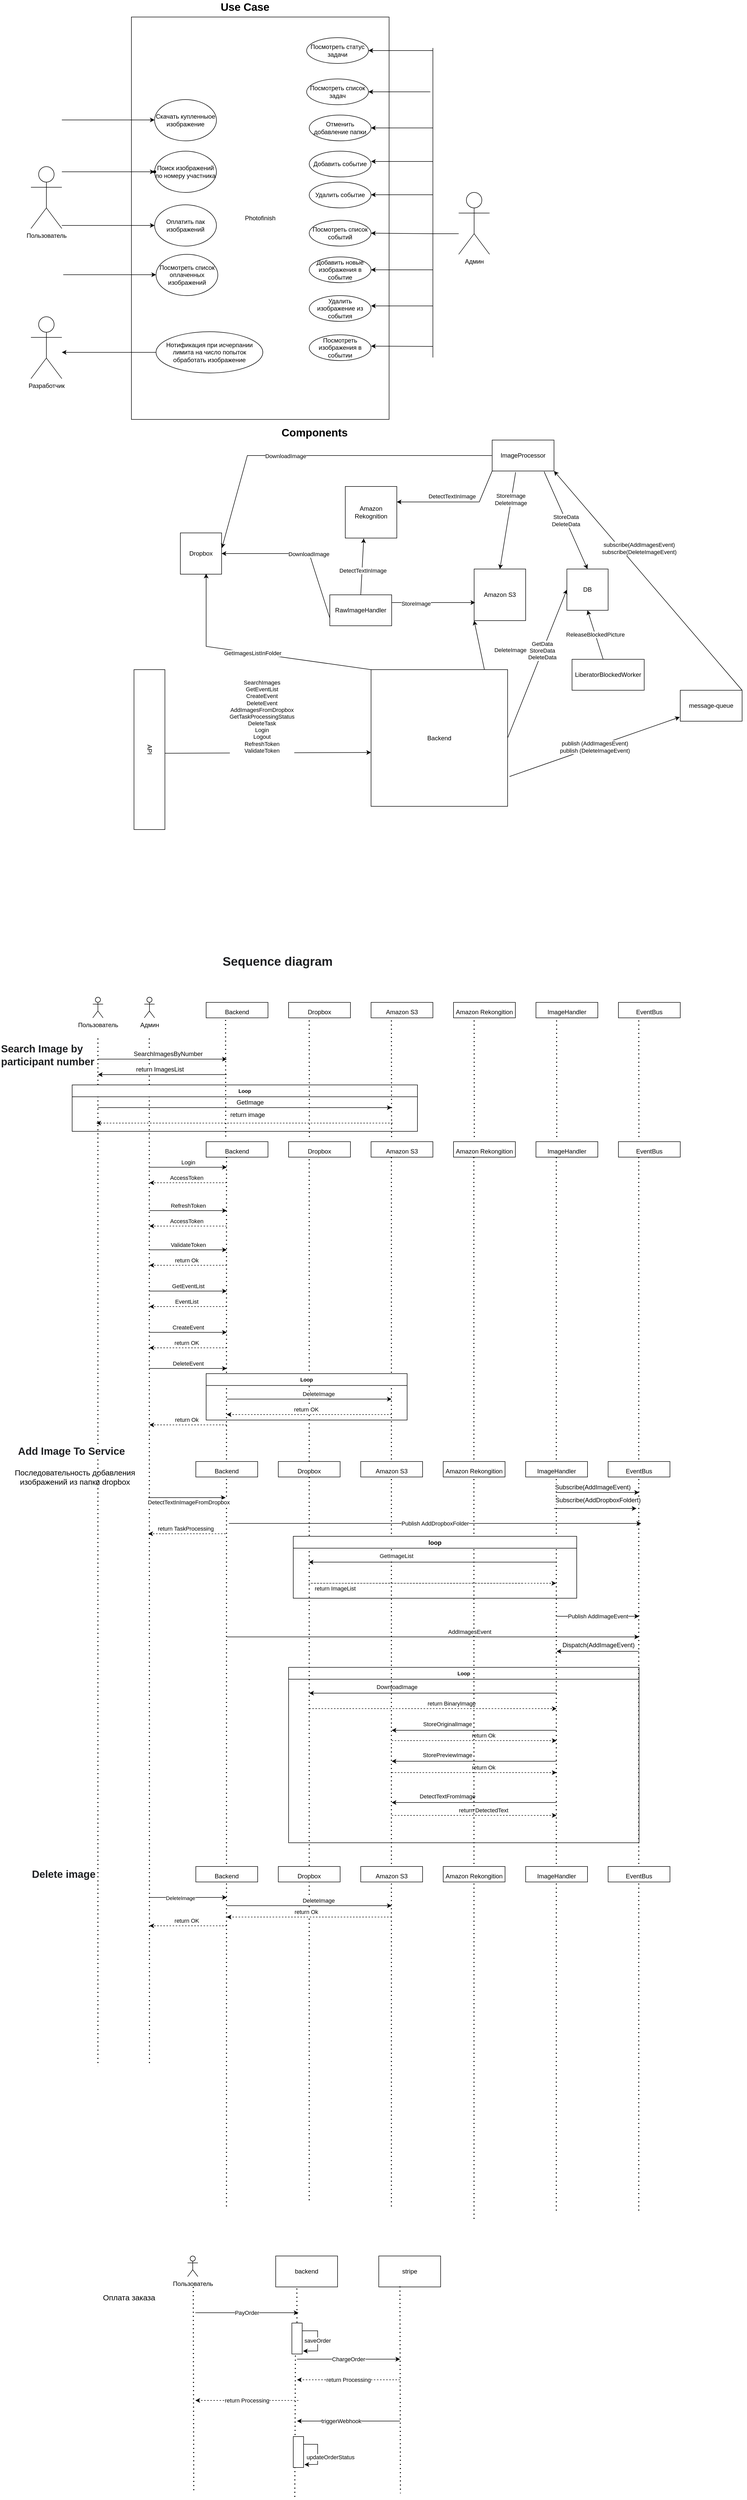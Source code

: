 <mxfile version="16.1.2" type="device"><diagram name="Page-1" id="5f0bae14-7c28-e335-631c-24af17079c00"><mxGraphModel dx="1785" dy="2556" grid="1" gridSize="10" guides="1" tooltips="1" connect="1" arrows="1" fold="1" page="1" pageScale="1" pageWidth="1100" pageHeight="850" background="none" math="0" shadow="0"><root><mxCell id="0"/><mxCell id="1" parent="0"/><mxCell id="KHSBh1Rl4J1Bx3F54_zk-121" value="Loop" style="swimlane;fontSize=10;fontStyle=1" parent="1" vertex="1"><mxGeometry x="640" y="2259" width="680" height="340" as="geometry"/></mxCell><mxCell id="KHSBh1Rl4J1Bx3F54_zk-123" value="" style="endArrow=classic;html=1;rounded=0;fontSize=11;startArrow=none;" parent="KHSBh1Rl4J1Bx3F54_zk-121" edge="1"><mxGeometry width="50" height="50" relative="1" as="geometry"><mxPoint x="520" y="182" as="sourcePoint"/><mxPoint x="200" y="182" as="targetPoint"/></mxGeometry></mxCell><mxCell id="KHSBh1Rl4J1Bx3F54_zk-124" value="StorePreviewImage" style="edgeLabel;html=1;align=center;verticalAlign=middle;resizable=0;points=[];fontSize=11;" parent="KHSBh1Rl4J1Bx3F54_zk-123" vertex="1" connectable="0"><mxGeometry x="0.22" y="-1" relative="1" as="geometry"><mxPoint x="-17" y="-11" as="offset"/></mxGeometry></mxCell><mxCell id="KHSBh1Rl4J1Bx3F54_zk-133" value="" style="endArrow=classic;html=1;rounded=0;fontSize=11;startArrow=none;" parent="KHSBh1Rl4J1Bx3F54_zk-121" edge="1"><mxGeometry width="50" height="50" relative="1" as="geometry"><mxPoint x="520" y="122" as="sourcePoint"/><mxPoint x="200" y="122" as="targetPoint"/></mxGeometry></mxCell><mxCell id="KHSBh1Rl4J1Bx3F54_zk-134" value="StoreOriginalImage" style="edgeLabel;html=1;align=center;verticalAlign=middle;resizable=0;points=[];fontSize=11;" parent="KHSBh1Rl4J1Bx3F54_zk-133" vertex="1" connectable="0"><mxGeometry x="0.22" y="-1" relative="1" as="geometry"><mxPoint x="-17" y="-11" as="offset"/></mxGeometry></mxCell><mxCell id="KHSBh1Rl4J1Bx3F54_zk-135" value="" style="endArrow=classic;html=1;rounded=0;fontSize=11;startArrow=none;dashed=1;" parent="KHSBh1Rl4J1Bx3F54_zk-121" edge="1"><mxGeometry width="50" height="50" relative="1" as="geometry"><mxPoint x="200" y="142" as="sourcePoint"/><mxPoint x="520" y="142" as="targetPoint"/></mxGeometry></mxCell><mxCell id="KHSBh1Rl4J1Bx3F54_zk-136" value="return Ok" style="edgeLabel;html=1;align=center;verticalAlign=middle;resizable=0;points=[];fontSize=11;" parent="KHSBh1Rl4J1Bx3F54_zk-135" vertex="1" connectable="0"><mxGeometry x="0.22" y="-1" relative="1" as="geometry"><mxPoint x="-17" y="-11" as="offset"/></mxGeometry></mxCell><mxCell id="KHSBh1Rl4J1Bx3F54_zk-94" value="" style="endArrow=classic;html=1;rounded=0;fontSize=11;" parent="KHSBh1Rl4J1Bx3F54_zk-121" edge="1"><mxGeometry width="50" height="50" relative="1" as="geometry"><mxPoint x="520" y="50" as="sourcePoint"/><mxPoint x="40" y="50" as="targetPoint"/></mxGeometry></mxCell><mxCell id="KHSBh1Rl4J1Bx3F54_zk-95" value="DownloadImage" style="edgeLabel;html=1;align=center;verticalAlign=middle;resizable=0;points=[];fontSize=11;" parent="KHSBh1Rl4J1Bx3F54_zk-94" vertex="1" connectable="0"><mxGeometry x="0.22" y="-1" relative="1" as="geometry"><mxPoint x="-17" y="-11" as="offset"/></mxGeometry></mxCell><mxCell id="KHSBh1Rl4J1Bx3F54_zk-107" value="" style="endArrow=classic;html=1;rounded=0;fontSize=11;startArrow=none;" parent="KHSBh1Rl4J1Bx3F54_zk-121" edge="1"><mxGeometry width="50" height="50" relative="1" as="geometry"><mxPoint x="520" y="262" as="sourcePoint"/><mxPoint x="200" y="262" as="targetPoint"/></mxGeometry></mxCell><mxCell id="KHSBh1Rl4J1Bx3F54_zk-108" value="DetectTextFromImage" style="edgeLabel;html=1;align=center;verticalAlign=middle;resizable=0;points=[];fontSize=11;" parent="KHSBh1Rl4J1Bx3F54_zk-107" vertex="1" connectable="0"><mxGeometry x="0.22" y="-1" relative="1" as="geometry"><mxPoint x="-17" y="-11" as="offset"/></mxGeometry></mxCell><mxCell id="xkpscfN3_UmkvtP7YGIn-38" value="" style="endArrow=classic;html=1;rounded=0;fontSize=11;startArrow=none;dashed=1;" parent="KHSBh1Rl4J1Bx3F54_zk-121" edge="1"><mxGeometry width="50" height="50" relative="1" as="geometry"><mxPoint x="40" y="80" as="sourcePoint"/><mxPoint x="520" y="80" as="targetPoint"/></mxGeometry></mxCell><mxCell id="xkpscfN3_UmkvtP7YGIn-39" value="return BinaryImage" style="edgeLabel;html=1;align=center;verticalAlign=middle;resizable=0;points=[];fontSize=11;" parent="xkpscfN3_UmkvtP7YGIn-38" vertex="1" connectable="0"><mxGeometry x="0.22" y="-1" relative="1" as="geometry"><mxPoint x="-17" y="-11" as="offset"/></mxGeometry></mxCell><mxCell id="xkpscfN3_UmkvtP7YGIn-40" value="" style="endArrow=classic;html=1;rounded=0;fontSize=11;startArrow=none;dashed=1;" parent="KHSBh1Rl4J1Bx3F54_zk-121" edge="1"><mxGeometry width="50" height="50" relative="1" as="geometry"><mxPoint x="200" y="287" as="sourcePoint"/><mxPoint x="520" y="287" as="targetPoint"/></mxGeometry></mxCell><mxCell id="xkpscfN3_UmkvtP7YGIn-41" value="return DetectedText" style="edgeLabel;html=1;align=center;verticalAlign=middle;resizable=0;points=[];fontSize=11;" parent="xkpscfN3_UmkvtP7YGIn-40" vertex="1" connectable="0"><mxGeometry x="0.22" y="-1" relative="1" as="geometry"><mxPoint x="-17" y="-11" as="offset"/></mxGeometry></mxCell><mxCell id="xkpscfN3_UmkvtP7YGIn-42" value="" style="endArrow=classic;html=1;rounded=0;fontSize=11;startArrow=none;dashed=1;" parent="KHSBh1Rl4J1Bx3F54_zk-121" edge="1"><mxGeometry width="50" height="50" relative="1" as="geometry"><mxPoint x="200" y="204" as="sourcePoint"/><mxPoint x="520" y="204" as="targetPoint"/></mxGeometry></mxCell><mxCell id="xkpscfN3_UmkvtP7YGIn-43" value="return Ok" style="edgeLabel;html=1;align=center;verticalAlign=middle;resizable=0;points=[];fontSize=11;" parent="xkpscfN3_UmkvtP7YGIn-42" vertex="1" connectable="0"><mxGeometry x="0.22" y="-1" relative="1" as="geometry"><mxPoint x="-17" y="-11" as="offset"/></mxGeometry></mxCell><mxCell id="KHSBh1Rl4J1Bx3F54_zk-1" value="Backend" style="whiteSpace=wrap;html=1;aspect=fixed;" parent="1" vertex="1"><mxGeometry x="800" y="325" width="265" height="265" as="geometry"/></mxCell><mxCell id="KHSBh1Rl4J1Bx3F54_zk-2" value="API" style="rounded=0;whiteSpace=wrap;html=1;rotation=90;" parent="1" vertex="1"><mxGeometry x="215" y="450" width="310" height="60" as="geometry"/></mxCell><mxCell id="KHSBh1Rl4J1Bx3F54_zk-3" value="DB" style="whiteSpace=wrap;html=1;aspect=fixed;" parent="1" vertex="1"><mxGeometry x="1180" y="130" width="80" height="80" as="geometry"/></mxCell><mxCell id="KHSBh1Rl4J1Bx3F54_zk-4" value="Dropbox" style="whiteSpace=wrap;html=1;aspect=fixed;" parent="1" vertex="1"><mxGeometry x="430" y="60.0" width="80" height="80" as="geometry"/></mxCell><mxCell id="KHSBh1Rl4J1Bx3F54_zk-6" value="Amazon S3" style="whiteSpace=wrap;html=1;aspect=fixed;" parent="1" vertex="1"><mxGeometry x="1000" y="130" width="100" height="100" as="geometry"/></mxCell><mxCell id="KHSBh1Rl4J1Bx3F54_zk-7" value="Photofinish&lt;br&gt;" style="rounded=0;whiteSpace=wrap;html=1;" parent="1" vertex="1"><mxGeometry x="335" y="-940" width="500" height="780" as="geometry"/></mxCell><mxCell id="KHSBh1Rl4J1Bx3F54_zk-8" value="Админ" style="shape=umlActor;verticalLabelPosition=bottom;verticalAlign=top;html=1;outlineConnect=0;" parent="1" vertex="1"><mxGeometry x="970" y="-600" width="60" height="120" as="geometry"/></mxCell><mxCell id="KHSBh1Rl4J1Bx3F54_zk-17" value="" style="edgeStyle=orthogonalEdgeStyle;rounded=0;orthogonalLoop=1;jettySize=auto;html=1;" parent="1" source="KHSBh1Rl4J1Bx3F54_zk-12" target="KHSBh1Rl4J1Bx3F54_zk-16" edge="1"><mxGeometry relative="1" as="geometry"><Array as="points"><mxPoint x="240" y="-640"/><mxPoint x="240" y="-640"/></Array></mxGeometry></mxCell><mxCell id="KHSBh1Rl4J1Bx3F54_zk-12" value="Пользователь" style="shape=umlActor;verticalLabelPosition=bottom;verticalAlign=top;html=1;outlineConnect=0;" parent="1" vertex="1"><mxGeometry x="140" y="-650" width="60" height="120" as="geometry"/></mxCell><mxCell id="KHSBh1Rl4J1Bx3F54_zk-13" value="Поиск изображений по номеру участника" style="ellipse;whiteSpace=wrap;html=1;" parent="1" vertex="1"><mxGeometry x="380" y="-680" width="120" height="80" as="geometry"/></mxCell><mxCell id="KHSBh1Rl4J1Bx3F54_zk-16" value="" style="shape=waypoint;sketch=0;size=6;pointerEvents=1;points=[];fillColor=default;resizable=0;rotatable=0;perimeter=centerPerimeter;snapToPoint=1;verticalAlign=top;" parent="1" vertex="1"><mxGeometry x="360" y="-660" width="40" height="40" as="geometry"/></mxCell><mxCell id="KHSBh1Rl4J1Bx3F54_zk-19" value="Добавить событие" style="ellipse;whiteSpace=wrap;html=1;" parent="1" vertex="1"><mxGeometry x="680" y="-680" width="120" height="50" as="geometry"/></mxCell><mxCell id="KHSBh1Rl4J1Bx3F54_zk-20" value="Удалить событие" style="ellipse;whiteSpace=wrap;html=1;" parent="1" vertex="1"><mxGeometry x="680" y="-620" width="120" height="50" as="geometry"/></mxCell><mxCell id="KHSBh1Rl4J1Bx3F54_zk-21" value="Посмотреть список событий" style="ellipse;whiteSpace=wrap;html=1;" parent="1" vertex="1"><mxGeometry x="680" y="-546" width="120" height="50" as="geometry"/></mxCell><mxCell id="KHSBh1Rl4J1Bx3F54_zk-22" value="Добавить новые изображения в событие" style="ellipse;whiteSpace=wrap;html=1;" parent="1" vertex="1"><mxGeometry x="680" y="-475" width="120" height="50" as="geometry"/></mxCell><mxCell id="KHSBh1Rl4J1Bx3F54_zk-23" value="Удалить изображение из события" style="ellipse;whiteSpace=wrap;html=1;" parent="1" vertex="1"><mxGeometry x="680" y="-400" width="120" height="50" as="geometry"/></mxCell><mxCell id="KHSBh1Rl4J1Bx3F54_zk-25" value="" style="endArrow=classic;html=1;rounded=0;entryX=1;entryY=0.5;entryDx=0;entryDy=0;" parent="1" target="KHSBh1Rl4J1Bx3F54_zk-22" edge="1"><mxGeometry width="50" height="50" relative="1" as="geometry"><mxPoint x="920" y="-450" as="sourcePoint"/><mxPoint x="810" y="-440" as="targetPoint"/></mxGeometry></mxCell><mxCell id="KHSBh1Rl4J1Bx3F54_zk-26" value="" style="endArrow=classic;html=1;rounded=0;entryX=1;entryY=0.5;entryDx=0;entryDy=0;" parent="1" edge="1"><mxGeometry width="50" height="50" relative="1" as="geometry"><mxPoint x="920" y="-380" as="sourcePoint"/><mxPoint x="800" y="-380" as="targetPoint"/></mxGeometry></mxCell><mxCell id="KHSBh1Rl4J1Bx3F54_zk-27" value="" style="endArrow=classic;html=1;rounded=0;entryX=1;entryY=0.5;entryDx=0;entryDy=0;" parent="1" target="KHSBh1Rl4J1Bx3F54_zk-21" edge="1"><mxGeometry width="50" height="50" relative="1" as="geometry"><mxPoint x="920" y="-520" as="sourcePoint"/><mxPoint x="800" y="-525.48" as="targetPoint"/></mxGeometry></mxCell><mxCell id="KHSBh1Rl4J1Bx3F54_zk-28" value="" style="endArrow=classic;html=1;rounded=0;entryX=1;entryY=0.5;entryDx=0;entryDy=0;" parent="1" edge="1"><mxGeometry width="50" height="50" relative="1" as="geometry"><mxPoint x="920" y="-595.48" as="sourcePoint"/><mxPoint x="800" y="-595.48" as="targetPoint"/></mxGeometry></mxCell><mxCell id="KHSBh1Rl4J1Bx3F54_zk-29" value="" style="endArrow=classic;html=1;rounded=0;entryX=1;entryY=0.5;entryDx=0;entryDy=0;" parent="1" edge="1"><mxGeometry width="50" height="50" relative="1" as="geometry"><mxPoint x="920" y="-660" as="sourcePoint"/><mxPoint x="800" y="-660" as="targetPoint"/></mxGeometry></mxCell><mxCell id="KHSBh1Rl4J1Bx3F54_zk-30" value="" style="endArrow=none;html=1;rounded=0;" parent="1" edge="1"><mxGeometry width="50" height="50" relative="1" as="geometry"><mxPoint x="920" y="-280" as="sourcePoint"/><mxPoint x="920" y="-880" as="targetPoint"/></mxGeometry></mxCell><mxCell id="KHSBh1Rl4J1Bx3F54_zk-31" value="" style="endArrow=none;html=1;rounded=0;" parent="1" edge="1"><mxGeometry width="50" height="50" relative="1" as="geometry"><mxPoint x="970" y="-520" as="sourcePoint"/><mxPoint x="920" y="-520" as="targetPoint"/><Array as="points"><mxPoint x="950" y="-520"/></Array></mxGeometry></mxCell><mxCell id="KHSBh1Rl4J1Bx3F54_zk-33" value="SearchImages&lt;br&gt;GetEventList&lt;br&gt;CreateEvent&lt;br&gt;DeleteEvent&lt;br&gt;AddImagesFromDropbox&lt;br&gt;GetTaskProcessingStatus&lt;br&gt;DeleteTask&lt;br&gt;Login&lt;br&gt;Logout&lt;br&gt;RefreshToken&lt;br&gt;ValidateToken" style="endArrow=classic;html=1;rounded=0;entryX=0;entryY=0.606;entryDx=0;entryDy=0;entryPerimeter=0;exitX=0.523;exitY=-0.004;exitDx=0;exitDy=0;exitPerimeter=0;" parent="1" source="KHSBh1Rl4J1Bx3F54_zk-2" target="KHSBh1Rl4J1Bx3F54_zk-1" edge="1"><mxGeometry x="-0.056" y="70" width="50" height="50" relative="1" as="geometry"><mxPoint x="425" y="460" as="sourcePoint"/><mxPoint x="765" y="560" as="targetPoint"/><mxPoint as="offset"/></mxGeometry></mxCell><mxCell id="KHSBh1Rl4J1Bx3F54_zk-34" value="GetImagesListInFolder" style="endArrow=classic;html=1;rounded=0;exitX=0;exitY=0;exitDx=0;exitDy=0;entryX=0.625;entryY=0.988;entryDx=0;entryDy=0;entryPerimeter=0;" parent="1" source="KHSBh1Rl4J1Bx3F54_zk-1" target="KHSBh1Rl4J1Bx3F54_zk-4" edge="1"><mxGeometry width="50" height="50" relative="1" as="geometry"><mxPoint x="715" y="250" as="sourcePoint"/><mxPoint x="765" y="200" as="targetPoint"/><Array as="points"><mxPoint x="480" y="280"/></Array></mxGeometry></mxCell><mxCell id="KHSBh1Rl4J1Bx3F54_zk-35" value="" style="endArrow=classic;html=1;rounded=0;entryX=0.5;entryY=0;entryDx=0;entryDy=0;exitX=0.38;exitY=1.037;exitDx=0;exitDy=0;exitPerimeter=0;" parent="1" source="ssvn4tiU4gvnc4MuTsao-5" target="KHSBh1Rl4J1Bx3F54_zk-6" edge="1"><mxGeometry width="50" height="50" relative="1" as="geometry"><mxPoint x="715" y="710" as="sourcePoint"/><mxPoint x="765" y="660" as="targetPoint"/></mxGeometry></mxCell><mxCell id="KHSBh1Rl4J1Bx3F54_zk-36" value="StoreImage&lt;br&gt;DeleteImage" style="edgeLabel;html=1;align=center;verticalAlign=middle;resizable=0;points=[];" parent="KHSBh1Rl4J1Bx3F54_zk-35" vertex="1" connectable="0"><mxGeometry x="-0.43" y="-2" relative="1" as="geometry"><mxPoint x="1" as="offset"/></mxGeometry></mxCell><mxCell id="KHSBh1Rl4J1Bx3F54_zk-37" value="StoreData&lt;br&gt;DeleteData" style="endArrow=classic;html=1;rounded=0;entryX=0.5;entryY=0;entryDx=0;entryDy=0;exitX=0.84;exitY=1.021;exitDx=0;exitDy=0;exitPerimeter=0;" parent="1" source="ssvn4tiU4gvnc4MuTsao-5" target="KHSBh1Rl4J1Bx3F54_zk-3" edge="1"><mxGeometry width="50" height="50" relative="1" as="geometry"><mxPoint x="965" y="460" as="sourcePoint"/><mxPoint x="995" y="454" as="targetPoint"/></mxGeometry></mxCell><mxCell id="KHSBh1Rl4J1Bx3F54_zk-38" value="&lt;font size=&quot;1&quot;&gt;&lt;b style=&quot;font-size: 21px&quot;&gt;Use Case&lt;/b&gt;&lt;/font&gt;" style="text;html=1;align=center;verticalAlign=middle;resizable=0;points=[];autosize=1;strokeColor=none;fillColor=none;" parent="1" vertex="1"><mxGeometry x="500" y="-970" width="110" height="20" as="geometry"/></mxCell><mxCell id="KHSBh1Rl4J1Bx3F54_zk-39" value="&lt;b&gt;Components&lt;/b&gt;" style="text;html=1;align=center;verticalAlign=middle;resizable=0;points=[];autosize=1;strokeColor=none;fillColor=none;fontSize=21;" parent="1" vertex="1"><mxGeometry x="620" y="-150" width="140" height="30" as="geometry"/></mxCell><mxCell id="KHSBh1Rl4J1Bx3F54_zk-40" value="&lt;span style=&quot;color: rgb(32, 33, 36); font-size: 24px; font-style: normal; letter-spacing: normal; text-align: left; text-indent: 0px; text-transform: none; word-spacing: 0px; background-color: rgb(255, 255, 255); display: inline; float: none;&quot;&gt;Sequence diagram&lt;/span&gt;" style="text;whiteSpace=wrap;html=1;fontSize=21;fontStyle=1" parent="1" vertex="1"><mxGeometry x="510" y="870" width="230" height="40" as="geometry"/></mxCell><mxCell id="KHSBh1Rl4J1Bx3F54_zk-41" value="Админ" style="shape=umlActor;verticalLabelPosition=bottom;verticalAlign=top;html=1;outlineConnect=0;" parent="1" vertex="1"><mxGeometry x="360" y="960" width="20" height="40" as="geometry"/></mxCell><mxCell id="KHSBh1Rl4J1Bx3F54_zk-45" value="Пользователь" style="shape=umlActor;verticalLabelPosition=bottom;verticalAlign=top;html=1;outlineConnect=0;" parent="1" vertex="1"><mxGeometry x="260" y="960" width="20" height="40" as="geometry"/></mxCell><mxCell id="KHSBh1Rl4J1Bx3F54_zk-48" value="" style="endArrow=none;dashed=1;html=1;dashPattern=1 3;strokeWidth=2;rounded=0;fontSize=21;" parent="1" edge="1"><mxGeometry width="50" height="50" relative="1" as="geometry"><mxPoint x="270" y="1040" as="sourcePoint"/><mxPoint x="270" y="3032.105" as="targetPoint"/></mxGeometry></mxCell><mxCell id="KHSBh1Rl4J1Bx3F54_zk-49" value="" style="endArrow=none;dashed=1;html=1;dashPattern=1 3;strokeWidth=2;rounded=0;fontSize=21;" parent="1" edge="1"><mxGeometry width="50" height="50" relative="1" as="geometry"><mxPoint x="369.66" y="1040" as="sourcePoint"/><mxPoint x="370" y="3028" as="targetPoint"/></mxGeometry></mxCell><mxCell id="KHSBh1Rl4J1Bx3F54_zk-51" value="&lt;font style=&quot;font-size: 12px ; line-height: 1&quot;&gt;Backend&lt;/font&gt;" style="rounded=0;whiteSpace=wrap;html=1;fontSize=21;verticalAlign=bottom;" parent="1" vertex="1"><mxGeometry x="480" y="970" width="120" height="30" as="geometry"/></mxCell><mxCell id="KHSBh1Rl4J1Bx3F54_zk-52" value="&lt;font style=&quot;font-size: 12px ; line-height: 1&quot;&gt;Dropbox&lt;/font&gt;" style="rounded=0;whiteSpace=wrap;html=1;fontSize=21;verticalAlign=bottom;" parent="1" vertex="1"><mxGeometry x="640" y="970" width="120" height="30" as="geometry"/></mxCell><mxCell id="KHSBh1Rl4J1Bx3F54_zk-53" value="&lt;font style=&quot;font-size: 12px ; line-height: 1&quot;&gt;Amazon S3&lt;/font&gt;" style="rounded=0;whiteSpace=wrap;html=1;fontSize=21;verticalAlign=bottom;" parent="1" vertex="1"><mxGeometry x="800" y="970" width="120" height="30" as="geometry"/></mxCell><mxCell id="KHSBh1Rl4J1Bx3F54_zk-54" value="" style="endArrow=none;dashed=1;html=1;dashPattern=1 3;strokeWidth=2;rounded=0;fontSize=21;" parent="1" edge="1"><mxGeometry width="50" height="50" relative="1" as="geometry"><mxPoint x="519.47" y="1270" as="sourcePoint"/><mxPoint x="519.47" y="3304.211" as="targetPoint"/></mxGeometry></mxCell><mxCell id="KHSBh1Rl4J1Bx3F54_zk-55" value="" style="endArrow=none;dashed=1;html=1;dashPattern=1 3;strokeWidth=2;rounded=0;fontSize=21;" parent="1" edge="1"><mxGeometry width="50" height="50" relative="1" as="geometry"><mxPoint x="680" y="1250" as="sourcePoint"/><mxPoint x="680" y="3296.316" as="targetPoint"/></mxGeometry></mxCell><mxCell id="KHSBh1Rl4J1Bx3F54_zk-56" value="" style="endArrow=none;dashed=1;html=1;dashPattern=1 3;strokeWidth=2;rounded=0;fontSize=21;" parent="1" edge="1"><mxGeometry width="50" height="50" relative="1" as="geometry"><mxPoint x="839.47" y="1270" as="sourcePoint"/><mxPoint x="839.47" y="3310" as="targetPoint"/></mxGeometry></mxCell><mxCell id="KHSBh1Rl4J1Bx3F54_zk-57" value="" style="endArrow=classic;html=1;rounded=0;fontSize=12;" parent="1" edge="1"><mxGeometry width="50" height="50" relative="1" as="geometry"><mxPoint x="270" y="1080" as="sourcePoint"/><mxPoint x="520" y="1080" as="targetPoint"/></mxGeometry></mxCell><mxCell id="KHSBh1Rl4J1Bx3F54_zk-58" value="SearchImagesByNumber" style="edgeLabel;html=1;align=center;verticalAlign=middle;resizable=0;points=[];fontSize=12;" parent="KHSBh1Rl4J1Bx3F54_zk-57" vertex="1" connectable="0"><mxGeometry x="0.22" y="-1" relative="1" as="geometry"><mxPoint x="-17" y="-11" as="offset"/></mxGeometry></mxCell><mxCell id="KHSBh1Rl4J1Bx3F54_zk-59" value="return ImagesList" style="endArrow=classic;html=1;rounded=0;fontSize=12;" parent="1" edge="1"><mxGeometry x="0.04" y="-10" width="50" height="50" relative="1" as="geometry"><mxPoint x="520" y="1110" as="sourcePoint"/><mxPoint x="270" y="1110" as="targetPoint"/><Array as="points"><mxPoint x="400" y="1110"/></Array><mxPoint as="offset"/></mxGeometry></mxCell><mxCell id="KHSBh1Rl4J1Bx3F54_zk-63" value="" style="endArrow=classic;html=1;rounded=0;fontSize=11;" parent="1" edge="1"><mxGeometry width="50" height="50" relative="1" as="geometry"><mxPoint x="370" y="1289.64" as="sourcePoint"/><mxPoint x="520" y="1289.64" as="targetPoint"/></mxGeometry></mxCell><mxCell id="KHSBh1Rl4J1Bx3F54_zk-64" value="Login" style="edgeLabel;html=1;align=center;verticalAlign=middle;resizable=0;points=[];fontSize=11;" parent="KHSBh1Rl4J1Bx3F54_zk-63" vertex="1" connectable="0"><mxGeometry x="0.22" y="-1" relative="1" as="geometry"><mxPoint x="-17" y="-11" as="offset"/></mxGeometry></mxCell><mxCell id="KHSBh1Rl4J1Bx3F54_zk-65" value="AccessToken" style="endArrow=classic;html=1;rounded=0;fontSize=11;dashed=1;" parent="1" edge="1"><mxGeometry x="0.04" y="-10" width="50" height="50" relative="1" as="geometry"><mxPoint x="520" y="1319.64" as="sourcePoint"/><mxPoint x="370" y="1319.64" as="targetPoint"/><Array as="points"><mxPoint x="400" y="1319.64"/></Array><mxPoint as="offset"/></mxGeometry></mxCell><mxCell id="KHSBh1Rl4J1Bx3F54_zk-66" value="" style="endArrow=classic;html=1;rounded=0;fontSize=11;" parent="1" edge="1"><mxGeometry width="50" height="50" relative="1" as="geometry"><mxPoint x="370" y="1373.64" as="sourcePoint"/><mxPoint x="520" y="1373.64" as="targetPoint"/></mxGeometry></mxCell><mxCell id="KHSBh1Rl4J1Bx3F54_zk-67" value="RefreshToken" style="edgeLabel;html=1;align=center;verticalAlign=middle;resizable=0;points=[];fontSize=11;" parent="KHSBh1Rl4J1Bx3F54_zk-66" vertex="1" connectable="0"><mxGeometry x="0.22" y="-1" relative="1" as="geometry"><mxPoint x="-17" y="-11" as="offset"/></mxGeometry></mxCell><mxCell id="KHSBh1Rl4J1Bx3F54_zk-68" value="AccessToken" style="endArrow=classic;html=1;rounded=0;fontSize=11;dashed=1;" parent="1" edge="1"><mxGeometry x="0.04" y="-10" width="50" height="50" relative="1" as="geometry"><mxPoint x="520" y="1403.64" as="sourcePoint"/><mxPoint x="370" y="1403.64" as="targetPoint"/><Array as="points"><mxPoint x="400" y="1403.64"/></Array><mxPoint as="offset"/></mxGeometry></mxCell><mxCell id="KHSBh1Rl4J1Bx3F54_zk-69" value="" style="endArrow=classic;html=1;rounded=0;fontSize=11;" parent="1" edge="1"><mxGeometry width="50" height="50" relative="1" as="geometry"><mxPoint x="370" y="1449.64" as="sourcePoint"/><mxPoint x="520" y="1449.64" as="targetPoint"/></mxGeometry></mxCell><mxCell id="KHSBh1Rl4J1Bx3F54_zk-70" value="ValidateToken" style="edgeLabel;html=1;align=center;verticalAlign=middle;resizable=0;points=[];fontSize=11;" parent="KHSBh1Rl4J1Bx3F54_zk-69" vertex="1" connectable="0"><mxGeometry x="0.22" y="-1" relative="1" as="geometry"><mxPoint x="-17" y="-11" as="offset"/></mxGeometry></mxCell><mxCell id="KHSBh1Rl4J1Bx3F54_zk-71" value="return Ok" style="endArrow=classic;html=1;rounded=0;fontSize=11;dashed=1;" parent="1" edge="1"><mxGeometry x="0.04" y="-10" width="50" height="50" relative="1" as="geometry"><mxPoint x="520" y="1479.64" as="sourcePoint"/><mxPoint x="370" y="1479.64" as="targetPoint"/><Array as="points"><mxPoint x="400" y="1479.64"/></Array><mxPoint as="offset"/></mxGeometry></mxCell><mxCell id="KHSBh1Rl4J1Bx3F54_zk-72" value="" style="endArrow=classic;html=1;rounded=0;fontSize=11;" parent="1" edge="1"><mxGeometry width="50" height="50" relative="1" as="geometry"><mxPoint x="370" y="1529.64" as="sourcePoint"/><mxPoint x="520" y="1529.64" as="targetPoint"/></mxGeometry></mxCell><mxCell id="KHSBh1Rl4J1Bx3F54_zk-73" value="GetEventList" style="edgeLabel;html=1;align=center;verticalAlign=middle;resizable=0;points=[];fontSize=11;" parent="KHSBh1Rl4J1Bx3F54_zk-72" vertex="1" connectable="0"><mxGeometry x="0.22" y="-1" relative="1" as="geometry"><mxPoint x="-17" y="-11" as="offset"/></mxGeometry></mxCell><mxCell id="KHSBh1Rl4J1Bx3F54_zk-74" value="EventList" style="endArrow=classic;html=1;rounded=0;fontSize=11;dashed=1;" parent="1" edge="1"><mxGeometry x="0.04" y="-10" width="50" height="50" relative="1" as="geometry"><mxPoint x="520" y="1559.64" as="sourcePoint"/><mxPoint x="370" y="1559.64" as="targetPoint"/><Array as="points"><mxPoint x="460" y="1559.64"/><mxPoint x="400" y="1559.64"/></Array><mxPoint as="offset"/></mxGeometry></mxCell><mxCell id="KHSBh1Rl4J1Bx3F54_zk-75" value="" style="endArrow=classic;html=1;rounded=0;fontSize=11;" parent="1" edge="1"><mxGeometry width="50" height="50" relative="1" as="geometry"><mxPoint x="370" y="1609.64" as="sourcePoint"/><mxPoint x="520" y="1609.64" as="targetPoint"/></mxGeometry></mxCell><mxCell id="KHSBh1Rl4J1Bx3F54_zk-76" value="CreateEvent" style="edgeLabel;html=1;align=center;verticalAlign=middle;resizable=0;points=[];fontSize=11;" parent="KHSBh1Rl4J1Bx3F54_zk-75" vertex="1" connectable="0"><mxGeometry x="0.22" y="-1" relative="1" as="geometry"><mxPoint x="-17" y="-11" as="offset"/></mxGeometry></mxCell><mxCell id="KHSBh1Rl4J1Bx3F54_zk-77" value="return OK" style="endArrow=classic;html=1;rounded=0;fontSize=11;shadow=0;sketch=0;jumpStyle=none;dashed=1;" parent="1" edge="1"><mxGeometry x="0.04" y="-10" width="50" height="50" relative="1" as="geometry"><mxPoint x="520" y="1639.64" as="sourcePoint"/><mxPoint x="370" y="1639.64" as="targetPoint"/><Array as="points"><mxPoint x="460" y="1639.64"/><mxPoint x="400" y="1639.64"/></Array><mxPoint as="offset"/></mxGeometry></mxCell><mxCell id="KHSBh1Rl4J1Bx3F54_zk-85" value="" style="endArrow=classic;html=1;rounded=0;fontSize=11;" parent="1" edge="1"><mxGeometry width="50" height="50" relative="1" as="geometry"><mxPoint x="367.72" y="1930" as="sourcePoint"/><mxPoint x="517.72" y="1930" as="targetPoint"/></mxGeometry></mxCell><mxCell id="KHSBh1Rl4J1Bx3F54_zk-87" value="return OK" style="endArrow=classic;html=1;rounded=0;fontSize=11;dashed=1;" parent="1" edge="1"><mxGeometry x="0.04" y="-10" width="50" height="50" relative="1" as="geometry"><mxPoint x="520" y="2760" as="sourcePoint"/><mxPoint x="370" y="2760" as="targetPoint"/><Array as="points"><mxPoint x="460" y="2760"/><mxPoint x="400" y="2760"/></Array><mxPoint as="offset"/></mxGeometry></mxCell><mxCell id="KHSBh1Rl4J1Bx3F54_zk-88" value="" style="endArrow=classic;html=1;rounded=0;fontSize=11;" parent="1" edge="1"><mxGeometry width="50" height="50" relative="1" as="geometry"><mxPoint x="520" y="2721" as="sourcePoint"/><mxPoint x="840" y="2721" as="targetPoint"/></mxGeometry></mxCell><mxCell id="KHSBh1Rl4J1Bx3F54_zk-89" value="DeleteImage" style="edgeLabel;html=1;align=center;verticalAlign=middle;resizable=0;points=[];fontSize=11;" parent="KHSBh1Rl4J1Bx3F54_zk-88" vertex="1" connectable="0"><mxGeometry x="0.22" y="-1" relative="1" as="geometry"><mxPoint x="-17" y="-11" as="offset"/></mxGeometry></mxCell><mxCell id="KHSBh1Rl4J1Bx3F54_zk-90" value="return Ok" style="endArrow=classic;html=1;rounded=0;fontSize=11;dashed=1;" parent="1" edge="1"><mxGeometry x="0.04" y="-10" width="50" height="50" relative="1" as="geometry"><mxPoint x="840" y="2743" as="sourcePoint"/><mxPoint x="520" y="2743" as="targetPoint"/><Array as="points"><mxPoint x="610" y="2743"/><mxPoint x="550" y="2743"/></Array><mxPoint as="offset"/></mxGeometry></mxCell><mxCell id="KHSBh1Rl4J1Bx3F54_zk-91" value="" style="endArrow=classic;html=1;rounded=0;fontSize=11;" parent="1" edge="1"><mxGeometry width="50" height="50" relative="1" as="geometry"><mxPoint x="1159.08" y="2055" as="sourcePoint"/><mxPoint x="679.08" y="2055" as="targetPoint"/></mxGeometry></mxCell><mxCell id="KHSBh1Rl4J1Bx3F54_zk-92" value="GetImageList" style="edgeLabel;html=1;align=center;verticalAlign=middle;resizable=0;points=[];fontSize=11;" parent="KHSBh1Rl4J1Bx3F54_zk-91" vertex="1" connectable="0"><mxGeometry x="0.22" y="-1" relative="1" as="geometry"><mxPoint x="-17" y="-11" as="offset"/></mxGeometry></mxCell><mxCell id="KHSBh1Rl4J1Bx3F54_zk-93" value="return ImageList" style="endArrow=classic;html=1;rounded=0;fontSize=11;dashed=1;" parent="1" edge="1"><mxGeometry x="0.04" y="-10" width="50" height="50" relative="1" as="geometry"><mxPoint x="1094.08" y="2096" as="sourcePoint"/><mxPoint x="1159.08" y="2096" as="targetPoint"/><Array as="points"><mxPoint x="1034.08" y="2096"/><mxPoint x="679.08" y="2096"/></Array><mxPoint as="offset"/></mxGeometry></mxCell><mxCell id="KHSBh1Rl4J1Bx3F54_zk-97" value="Amazon Rekognition" style="whiteSpace=wrap;html=1;aspect=fixed;" parent="1" vertex="1"><mxGeometry x="750" y="-30" width="100" height="100" as="geometry"/></mxCell><mxCell id="KHSBh1Rl4J1Bx3F54_zk-99" value="" style="endArrow=classic;html=1;rounded=0;exitX=0;exitY=1;exitDx=0;exitDy=0;" parent="1" source="ssvn4tiU4gvnc4MuTsao-5" edge="1"><mxGeometry width="50" height="50" relative="1" as="geometry"><mxPoint x="1080" y="-50" as="sourcePoint"/><mxPoint x="850" as="targetPoint"/><Array as="points"><mxPoint x="1010"/></Array></mxGeometry></mxCell><mxCell id="ssvn4tiU4gvnc4MuTsao-18" value="DetectTextInImage" style="edgeLabel;html=1;align=center;verticalAlign=middle;resizable=0;points=[];" parent="KHSBh1Rl4J1Bx3F54_zk-99" vertex="1" connectable="0"><mxGeometry x="-0.13" y="-1" relative="1" as="geometry"><mxPoint x="-20" y="-10" as="offset"/></mxGeometry></mxCell><mxCell id="KHSBh1Rl4J1Bx3F54_zk-105" value="&lt;font style=&quot;font-size: 12px ; line-height: 1&quot;&gt;Amazon Rekongition&lt;/font&gt;" style="rounded=0;whiteSpace=wrap;html=1;fontSize=21;verticalAlign=bottom;" parent="1" vertex="1"><mxGeometry x="960" y="970" width="120" height="30" as="geometry"/></mxCell><mxCell id="KHSBh1Rl4J1Bx3F54_zk-106" value="" style="endArrow=none;dashed=1;html=1;dashPattern=1 3;strokeWidth=2;rounded=0;fontSize=21;" parent="1" edge="1"><mxGeometry width="50" height="50" relative="1" as="geometry"><mxPoint x="999.47" y="1270" as="sourcePoint"/><mxPoint x="999.81" y="3330.526" as="targetPoint"/></mxGeometry></mxCell><mxCell id="KHSBh1Rl4J1Bx3F54_zk-122" value="return TaskProcessing" style="endArrow=classic;html=1;rounded=0;fontSize=11;dashed=1;" parent="1" edge="1"><mxGeometry x="0.04" y="-10" width="50" height="50" relative="1" as="geometry"><mxPoint x="517.72" y="2000" as="sourcePoint"/><mxPoint x="367.72" y="2000" as="targetPoint"/><Array as="points"><mxPoint x="457.72" y="2000"/><mxPoint x="397.72" y="2000"/></Array><mxPoint as="offset"/></mxGeometry></mxCell><mxCell id="KHSBh1Rl4J1Bx3F54_zk-132" value="Loop" style="swimlane;fontSize=10;fontStyle=1;rounded=0;shadow=0;sketch=0;glass=0;" parent="1" vertex="1"><mxGeometry x="480" y="1689.64" width="390" height="90" as="geometry"/></mxCell><mxCell id="KHSBh1Rl4J1Bx3F54_zk-80" value="return Ok" style="endArrow=classic;html=1;rounded=0;fontSize=11;dashed=1;" parent="KHSBh1Rl4J1Bx3F54_zk-132" edge="1"><mxGeometry x="0.04" y="-10" width="50" height="50" relative="1" as="geometry"><mxPoint x="40" y="99.31" as="sourcePoint"/><mxPoint x="-110" y="99.31" as="targetPoint"/><Array as="points"><mxPoint x="-20" y="99.31"/><mxPoint x="-80" y="99.31"/></Array><mxPoint as="offset"/></mxGeometry></mxCell><mxCell id="KHSBh1Rl4J1Bx3F54_zk-81" value="" style="endArrow=classic;html=1;rounded=0;fontSize=11;" parent="KHSBh1Rl4J1Bx3F54_zk-132" edge="1"><mxGeometry width="50" height="50" relative="1" as="geometry"><mxPoint x="40" y="49.31" as="sourcePoint"/><mxPoint x="360" y="49.31" as="targetPoint"/></mxGeometry></mxCell><mxCell id="KHSBh1Rl4J1Bx3F54_zk-82" value="DeleteImage" style="edgeLabel;html=1;align=center;verticalAlign=middle;resizable=0;points=[];fontSize=11;" parent="KHSBh1Rl4J1Bx3F54_zk-81" vertex="1" connectable="0"><mxGeometry x="0.22" y="-1" relative="1" as="geometry"><mxPoint x="-17" y="-11" as="offset"/></mxGeometry></mxCell><mxCell id="KHSBh1Rl4J1Bx3F54_zk-84" value="return OK" style="endArrow=classic;html=1;rounded=0;fontSize=11;dashed=1;" parent="KHSBh1Rl4J1Bx3F54_zk-132" edge="1"><mxGeometry x="0.04" y="-10" width="50" height="50" relative="1" as="geometry"><mxPoint x="360" y="79.31" as="sourcePoint"/><mxPoint x="40" y="79.31" as="targetPoint"/><Array as="points"><mxPoint x="130" y="79.31"/><mxPoint x="70" y="79.31"/></Array><mxPoint as="offset"/></mxGeometry></mxCell><mxCell id="KHSBh1Rl4J1Bx3F54_zk-78" value="" style="endArrow=classic;html=1;rounded=0;fontSize=11;" parent="1" edge="1"><mxGeometry width="50" height="50" relative="1" as="geometry"><mxPoint x="370" y="1679.64" as="sourcePoint"/><mxPoint x="520" y="1679.64" as="targetPoint"/></mxGeometry></mxCell><mxCell id="KHSBh1Rl4J1Bx3F54_zk-79" value="DeleteEvent" style="edgeLabel;html=1;align=center;verticalAlign=middle;resizable=0;points=[];fontSize=11;" parent="KHSBh1Rl4J1Bx3F54_zk-78" vertex="1" connectable="0"><mxGeometry x="0.22" y="-1" relative="1" as="geometry"><mxPoint x="-17" y="-11" as="offset"/></mxGeometry></mxCell><mxCell id="KHSBh1Rl4J1Bx3F54_zk-137" value="DetectTextInImageFromDropbox" style="edgeLabel;html=1;align=center;verticalAlign=middle;resizable=0;points=[];fontSize=11;" parent="1" vertex="1" connectable="0"><mxGeometry x="442.724" y="1952" as="geometry"><mxPoint x="3" y="-13" as="offset"/></mxGeometry></mxCell><mxCell id="KHSBh1Rl4J1Bx3F54_zk-139" value="" style="endArrow=classic;html=1;rounded=0;shadow=0;sketch=0;fontSize=10;jumpStyle=none;" parent="1" edge="1"><mxGeometry width="50" height="50" relative="1" as="geometry"><mxPoint x="370" y="2705" as="sourcePoint"/><mxPoint x="520" y="2705" as="targetPoint"/></mxGeometry></mxCell><mxCell id="KHSBh1Rl4J1Bx3F54_zk-141" value="DeleteImage" style="edgeLabel;html=1;align=center;verticalAlign=middle;resizable=0;points=[];fontSize=10;" parent="KHSBh1Rl4J1Bx3F54_zk-139" vertex="1" connectable="0"><mxGeometry x="-0.209" y="-1" relative="1" as="geometry"><mxPoint as="offset"/></mxGeometry></mxCell><mxCell id="ssvn4tiU4gvnc4MuTsao-1" value="message-queue" style="rounded=0;whiteSpace=wrap;html=1;" parent="1" vertex="1"><mxGeometry x="1400" y="365" width="120" height="60" as="geometry"/></mxCell><mxCell id="ssvn4tiU4gvnc4MuTsao-3" value="" style="endArrow=classic;html=1;rounded=0;entryX=1.007;entryY=0.365;entryDx=0;entryDy=0;exitX=0;exitY=0.5;exitDx=0;exitDy=0;entryPerimeter=0;" parent="1" source="ssvn4tiU4gvnc4MuTsao-5" target="KHSBh1Rl4J1Bx3F54_zk-4" edge="1"><mxGeometry width="50" height="50" relative="1" as="geometry"><mxPoint x="875" y="210" as="sourcePoint"/><mxPoint x="985" y="550" as="targetPoint"/><Array as="points"><mxPoint x="560" y="-90"/></Array></mxGeometry></mxCell><mxCell id="ssvn4tiU4gvnc4MuTsao-4" value="DownloadImage" style="edgeLabel;html=1;align=center;verticalAlign=middle;resizable=0;points=[];" parent="ssvn4tiU4gvnc4MuTsao-3" vertex="1" connectable="0"><mxGeometry x="0.213" y="1" relative="1" as="geometry"><mxPoint as="offset"/></mxGeometry></mxCell><mxCell id="ssvn4tiU4gvnc4MuTsao-5" value="ImageProcessor" style="rounded=0;whiteSpace=wrap;html=1;" parent="1" vertex="1"><mxGeometry x="1035" y="-120" width="120" height="60" as="geometry"/></mxCell><mxCell id="ssvn4tiU4gvnc4MuTsao-6" value="subscribe(AddImagesEvent)&lt;br&gt;subscribe(DeleteImageEvent)" style="endArrow=classic;html=1;rounded=0;entryX=1;entryY=1;entryDx=0;entryDy=0;exitX=1;exitY=0;exitDx=0;exitDy=0;" parent="1" source="ssvn4tiU4gvnc4MuTsao-1" target="ssvn4tiU4gvnc4MuTsao-5" edge="1"><mxGeometry x="0.21" y="-27" width="50" height="50" relative="1" as="geometry"><mxPoint x="935" y="290" as="sourcePoint"/><mxPoint x="985" y="550" as="targetPoint"/><mxPoint as="offset"/></mxGeometry></mxCell><mxCell id="ssvn4tiU4gvnc4MuTsao-7" value="publish (AddImagesEvent)&lt;br&gt;publish (DeleteImageEvent)" style="endArrow=classic;html=1;rounded=0;exitX=1.014;exitY=0.782;exitDx=0;exitDy=0;exitPerimeter=0;entryX=-0.008;entryY=0.867;entryDx=0;entryDy=0;entryPerimeter=0;" parent="1" source="KHSBh1Rl4J1Bx3F54_zk-1" target="ssvn4tiU4gvnc4MuTsao-1" edge="1"><mxGeometry width="50" height="50" relative="1" as="geometry"><mxPoint x="935" y="600" as="sourcePoint"/><mxPoint x="985" y="550" as="targetPoint"/></mxGeometry></mxCell><mxCell id="ssvn4tiU4gvnc4MuTsao-9" value="" style="endArrow=classic;html=1;rounded=0;entryX=0;entryY=0.5;entryDx=0;entryDy=0;exitX=1;exitY=0.5;exitDx=0;exitDy=0;" parent="1" source="KHSBh1Rl4J1Bx3F54_zk-1" target="KHSBh1Rl4J1Bx3F54_zk-3" edge="1"><mxGeometry width="50" height="50" relative="1" as="geometry"><mxPoint x="935" y="260" as="sourcePoint"/><mxPoint x="985" y="210" as="targetPoint"/></mxGeometry></mxCell><mxCell id="ssvn4tiU4gvnc4MuTsao-10" value="GetData&lt;br&gt;StoreData&lt;br&gt;DeleteData" style="edgeLabel;html=1;align=center;verticalAlign=middle;resizable=0;points=[];" parent="ssvn4tiU4gvnc4MuTsao-9" vertex="1" connectable="0"><mxGeometry x="0.178" y="1" relative="1" as="geometry"><mxPoint as="offset"/></mxGeometry></mxCell><mxCell id="ssvn4tiU4gvnc4MuTsao-12" value="" style="endArrow=classic;html=1;rounded=0;exitX=0.83;exitY=0;exitDx=0;exitDy=0;exitPerimeter=0;" parent="1" source="KHSBh1Rl4J1Bx3F54_zk-1" edge="1"><mxGeometry width="50" height="50" relative="1" as="geometry"><mxPoint x="1185" y="230" as="sourcePoint"/><mxPoint x="1000" y="230" as="targetPoint"/></mxGeometry></mxCell><mxCell id="ssvn4tiU4gvnc4MuTsao-13" value="DeleteImage" style="edgeLabel;html=1;align=center;verticalAlign=middle;resizable=0;points=[];" parent="ssvn4tiU4gvnc4MuTsao-12" vertex="1" connectable="0"><mxGeometry x="-0.43" y="-2" relative="1" as="geometry"><mxPoint x="53" y="-11" as="offset"/></mxGeometry></mxCell><mxCell id="ssvn4tiU4gvnc4MuTsao-14" value="LiberatorBlockedWorker" style="rounded=0;whiteSpace=wrap;html=1;" parent="1" vertex="1"><mxGeometry x="1190" y="305" width="140" height="60" as="geometry"/></mxCell><mxCell id="ssvn4tiU4gvnc4MuTsao-15" value="RawImageHandler" style="rounded=0;whiteSpace=wrap;html=1;" parent="1" vertex="1"><mxGeometry x="720" y="180" width="120" height="60" as="geometry"/></mxCell><mxCell id="ssvn4tiU4gvnc4MuTsao-17" value="ReleaseBlockedPicture" style="endArrow=classic;html=1;rounded=0;entryX=0.5;entryY=1;entryDx=0;entryDy=0;" parent="1" source="ssvn4tiU4gvnc4MuTsao-14" target="KHSBh1Rl4J1Bx3F54_zk-3" edge="1"><mxGeometry width="50" height="50" relative="1" as="geometry"><mxPoint x="945" y="340" as="sourcePoint"/><mxPoint x="995" y="290" as="targetPoint"/></mxGeometry></mxCell><mxCell id="xkpscfN3_UmkvtP7YGIn-2" value="Отменить добавление папки" style="ellipse;whiteSpace=wrap;html=1;" parent="1" vertex="1"><mxGeometry x="680" y="-750" width="120" height="50" as="geometry"/></mxCell><mxCell id="xkpscfN3_UmkvtP7YGIn-3" value="" style="endArrow=classic;html=1;rounded=0;entryX=1;entryY=0.5;entryDx=0;entryDy=0;" parent="1" target="xkpscfN3_UmkvtP7YGIn-2" edge="1"><mxGeometry width="50" height="50" relative="1" as="geometry"><mxPoint x="920" y="-725" as="sourcePoint"/><mxPoint x="810" y="-720" as="targetPoint"/></mxGeometry></mxCell><mxCell id="xkpscfN3_UmkvtP7YGIn-4" value="Посмотреть список задач" style="ellipse;whiteSpace=wrap;html=1;" parent="1" vertex="1"><mxGeometry x="675" y="-820" width="120" height="50" as="geometry"/></mxCell><mxCell id="xkpscfN3_UmkvtP7YGIn-5" value="" style="endArrow=classic;html=1;rounded=0;entryX=1;entryY=0.5;entryDx=0;entryDy=0;" parent="1" target="xkpscfN3_UmkvtP7YGIn-4" edge="1"><mxGeometry width="50" height="50" relative="1" as="geometry"><mxPoint x="915" y="-795" as="sourcePoint"/><mxPoint x="795" y="-795" as="targetPoint"/></mxGeometry></mxCell><mxCell id="xkpscfN3_UmkvtP7YGIn-6" value="Посмотреть статус задачи" style="ellipse;whiteSpace=wrap;html=1;" parent="1" vertex="1"><mxGeometry x="675" y="-900" width="120" height="50" as="geometry"/></mxCell><mxCell id="xkpscfN3_UmkvtP7YGIn-7" value="" style="endArrow=classic;html=1;rounded=0;entryX=1;entryY=0.5;entryDx=0;entryDy=0;" parent="1" target="xkpscfN3_UmkvtP7YGIn-6" edge="1"><mxGeometry width="50" height="50" relative="1" as="geometry"><mxPoint x="920" y="-875" as="sourcePoint"/><mxPoint x="795" y="-875.5" as="targetPoint"/></mxGeometry></mxCell><mxCell id="xkpscfN3_UmkvtP7YGIn-8" value="" style="endArrow=classic;html=1;rounded=0;exitX=0;exitY=0.75;exitDx=0;exitDy=0;entryX=1;entryY=0.5;entryDx=0;entryDy=0;" parent="1" source="ssvn4tiU4gvnc4MuTsao-15" target="KHSBh1Rl4J1Bx3F54_zk-4" edge="1"><mxGeometry width="50" height="50" relative="1" as="geometry"><mxPoint x="1000" y="280" as="sourcePoint"/><mxPoint x="1050" y="230" as="targetPoint"/><Array as="points"><mxPoint x="680" y="100"/></Array></mxGeometry></mxCell><mxCell id="xkpscfN3_UmkvtP7YGIn-9" value="DownloadImage" style="edgeLabel;html=1;align=center;verticalAlign=middle;resizable=0;points=[];" parent="xkpscfN3_UmkvtP7YGIn-8" vertex="1" connectable="0"><mxGeometry x="-0.119" y="1" relative="1" as="geometry"><mxPoint as="offset"/></mxGeometry></mxCell><mxCell id="xkpscfN3_UmkvtP7YGIn-10" value="" style="endArrow=classic;html=1;rounded=0;exitX=0.5;exitY=0;exitDx=0;exitDy=0;entryX=0.358;entryY=1.006;entryDx=0;entryDy=0;entryPerimeter=0;" parent="1" source="ssvn4tiU4gvnc4MuTsao-15" target="KHSBh1Rl4J1Bx3F54_zk-97" edge="1"><mxGeometry width="50" height="50" relative="1" as="geometry"><mxPoint x="1045" y="-50" as="sourcePoint"/><mxPoint x="850" y="80" as="targetPoint"/></mxGeometry></mxCell><mxCell id="xkpscfN3_UmkvtP7YGIn-11" value="DetectTextInImage" style="edgeLabel;html=1;align=center;verticalAlign=middle;resizable=0;points=[];" parent="xkpscfN3_UmkvtP7YGIn-10" vertex="1" connectable="0"><mxGeometry x="-0.13" y="-1" relative="1" as="geometry"><mxPoint as="offset"/></mxGeometry></mxCell><mxCell id="xkpscfN3_UmkvtP7YGIn-12" value="" style="endArrow=classic;html=1;rounded=0;exitX=1;exitY=0.25;exitDx=0;exitDy=0;entryX=0.02;entryY=0.65;entryDx=0;entryDy=0;entryPerimeter=0;" parent="1" source="ssvn4tiU4gvnc4MuTsao-15" target="KHSBh1Rl4J1Bx3F54_zk-6" edge="1"><mxGeometry width="50" height="50" relative="1" as="geometry"><mxPoint x="1090.6" y="-47.78" as="sourcePoint"/><mxPoint x="980" y="195" as="targetPoint"/></mxGeometry></mxCell><mxCell id="xkpscfN3_UmkvtP7YGIn-13" value="StoreImage" style="edgeLabel;html=1;align=center;verticalAlign=middle;resizable=0;points=[];" parent="xkpscfN3_UmkvtP7YGIn-12" vertex="1" connectable="0"><mxGeometry x="-0.43" y="-2" relative="1" as="geometry"><mxPoint x="1" as="offset"/></mxGeometry></mxCell><mxCell id="xkpscfN3_UmkvtP7YGIn-14" value="&lt;font style=&quot;font-size: 12px ; line-height: 1&quot;&gt;ImageHandler&lt;/font&gt;" style="rounded=0;whiteSpace=wrap;html=1;fontSize=21;verticalAlign=bottom;" parent="1" vertex="1"><mxGeometry x="1120" y="970" width="120" height="30" as="geometry"/></mxCell><mxCell id="xkpscfN3_UmkvtP7YGIn-15" value="" style="endArrow=none;dashed=1;html=1;dashPattern=1 3;strokeWidth=2;rounded=0;fontSize=21;" parent="1" edge="1"><mxGeometry width="50" height="50" relative="1" as="geometry"><mxPoint x="1159.47" y="1270" as="sourcePoint"/><mxPoint x="1159.47" y="3316.316" as="targetPoint"/></mxGeometry></mxCell><mxCell id="xkpscfN3_UmkvtP7YGIn-19" value="&lt;font style=&quot;font-size: 12px ; line-height: 1&quot;&gt;EventBus&lt;/font&gt;" style="rounded=0;whiteSpace=wrap;html=1;fontSize=21;verticalAlign=bottom;" parent="1" vertex="1"><mxGeometry x="1280" y="970" width="120" height="30" as="geometry"/></mxCell><mxCell id="xkpscfN3_UmkvtP7YGIn-20" value="" style="endArrow=none;dashed=1;html=1;dashPattern=1 3;strokeWidth=2;rounded=0;fontSize=21;" parent="1" edge="1"><mxGeometry width="50" height="50" relative="1" as="geometry"><mxPoint x="1319.47" y="1270" as="sourcePoint"/><mxPoint x="1319.47" y="3316.316" as="targetPoint"/></mxGeometry></mxCell><mxCell id="xkpscfN3_UmkvtP7YGIn-22" value="" style="endArrow=classic;html=1;rounded=0;fontSize=11;" parent="1" edge="1"><mxGeometry width="50" height="50" relative="1" as="geometry"><mxPoint x="520" y="2200" as="sourcePoint"/><mxPoint x="1320" y="2200" as="targetPoint"/></mxGeometry></mxCell><mxCell id="xkpscfN3_UmkvtP7YGIn-23" value="AddImagesEvent" style="edgeLabel;html=1;align=center;verticalAlign=middle;resizable=0;points=[];fontSize=11;" parent="xkpscfN3_UmkvtP7YGIn-22" vertex="1" connectable="0"><mxGeometry x="0.22" y="-1" relative="1" as="geometry"><mxPoint x="-17" y="-11" as="offset"/></mxGeometry></mxCell><mxCell id="xkpscfN3_UmkvtP7YGIn-32" value="" style="endArrow=classic;html=1;rounded=0;fontSize=12;" parent="1" edge="1"><mxGeometry width="50" height="50" relative="1" as="geometry"><mxPoint x="1320" y="2228" as="sourcePoint"/><mxPoint x="1160" y="2228" as="targetPoint"/></mxGeometry></mxCell><mxCell id="xkpscfN3_UmkvtP7YGIn-33" value="Dispatch(AddImageEvent)" style="edgeLabel;html=1;align=center;verticalAlign=middle;resizable=0;points=[];fontSize=12;" parent="xkpscfN3_UmkvtP7YGIn-32" vertex="1" connectable="0"><mxGeometry x="0.22" y="-1" relative="1" as="geometry"><mxPoint x="18" y="-11" as="offset"/></mxGeometry></mxCell><mxCell id="xkpscfN3_UmkvtP7YGIn-44" value="&lt;span style=&quot;color: rgb(32 , 33 , 36) ; font-style: normal ; letter-spacing: normal ; text-align: left ; text-indent: 0px ; text-transform: none ; word-spacing: 0px ; background-color: rgb(255 , 255 , 255) ; display: inline ; float: none&quot;&gt;&lt;font style=&quot;font-size: 20px&quot;&gt;Add Image To Service&lt;/font&gt;&lt;/span&gt;" style="text;whiteSpace=wrap;html=1;fontSize=21;fontStyle=1" parent="1" vertex="1"><mxGeometry x="112.72" y="1820" width="270" height="40" as="geometry"/></mxCell><mxCell id="xkpscfN3_UmkvtP7YGIn-45" value="&lt;font style=&quot;font-size: 12px ; line-height: 1&quot;&gt;Backend&lt;/font&gt;" style="rounded=0;whiteSpace=wrap;html=1;fontSize=21;verticalAlign=bottom;" parent="1" vertex="1"><mxGeometry x="460" y="1860" width="120" height="30" as="geometry"/></mxCell><mxCell id="xkpscfN3_UmkvtP7YGIn-46" value="&lt;font style=&quot;font-size: 12px ; line-height: 1&quot;&gt;Dropbox&lt;/font&gt;" style="rounded=0;whiteSpace=wrap;html=1;fontSize=21;verticalAlign=bottom;" parent="1" vertex="1"><mxGeometry x="620" y="1860" width="120" height="30" as="geometry"/></mxCell><mxCell id="xkpscfN3_UmkvtP7YGIn-47" value="&lt;font style=&quot;font-size: 12px ; line-height: 1&quot;&gt;Amazon S3&lt;/font&gt;" style="rounded=0;whiteSpace=wrap;html=1;fontSize=21;verticalAlign=bottom;" parent="1" vertex="1"><mxGeometry x="780" y="1860" width="120" height="30" as="geometry"/></mxCell><mxCell id="xkpscfN3_UmkvtP7YGIn-48" value="&lt;font style=&quot;font-size: 12px ; line-height: 1&quot;&gt;Amazon Rekongition&lt;/font&gt;" style="rounded=0;whiteSpace=wrap;html=1;fontSize=21;verticalAlign=bottom;" parent="1" vertex="1"><mxGeometry x="940" y="1860" width="120" height="30" as="geometry"/></mxCell><mxCell id="xkpscfN3_UmkvtP7YGIn-49" value="&lt;font style=&quot;font-size: 12px ; line-height: 1&quot;&gt;ImageHandler&lt;/font&gt;" style="rounded=0;whiteSpace=wrap;html=1;fontSize=21;verticalAlign=bottom;" parent="1" vertex="1"><mxGeometry x="1100" y="1860" width="120" height="30" as="geometry"/></mxCell><mxCell id="xkpscfN3_UmkvtP7YGIn-50" value="&lt;font style=&quot;font-size: 12px ; line-height: 1&quot;&gt;EventBus&lt;/font&gt;" style="rounded=0;whiteSpace=wrap;html=1;fontSize=21;verticalAlign=bottom;" parent="1" vertex="1"><mxGeometry x="1260" y="1860" width="120" height="30" as="geometry"/></mxCell><mxCell id="xkpscfN3_UmkvtP7YGIn-51" value="" style="endArrow=classic;html=1;rounded=0;fontSize=12;" parent="1" edge="1"><mxGeometry width="50" height="50" relative="1" as="geometry"><mxPoint x="1160" y="1920" as="sourcePoint"/><mxPoint x="1320.0" y="1920" as="targetPoint"/></mxGeometry></mxCell><mxCell id="xkpscfN3_UmkvtP7YGIn-52" value="Subscribe(AddImageEvent)" style="edgeLabel;html=1;align=center;verticalAlign=middle;resizable=0;points=[];fontSize=12;" parent="xkpscfN3_UmkvtP7YGIn-51" vertex="1" connectable="0"><mxGeometry x="0.22" y="-1" relative="1" as="geometry"><mxPoint x="-28" y="-11" as="offset"/></mxGeometry></mxCell><mxCell id="xkpscfN3_UmkvtP7YGIn-53" value="Последовательность добавления &lt;br style=&quot;font-size: 15px;&quot;&gt;изображений из папки dropbox" style="text;html=1;align=center;verticalAlign=middle;resizable=0;points=[];autosize=1;strokeColor=none;fillColor=none;fontSize=15;" parent="1" vertex="1"><mxGeometry x="100" y="1870" width="250" height="40" as="geometry"/></mxCell><mxCell id="xkpscfN3_UmkvtP7YGIn-54" value="Loop" style="swimlane;fontSize=10;fontStyle=1" parent="1" vertex="1"><mxGeometry x="220" y="1130" width="670" height="90" as="geometry"/></mxCell><mxCell id="xkpscfN3_UmkvtP7YGIn-73" value="" style="endArrow=classic;html=1;rounded=0;fontSize=12;" parent="xkpscfN3_UmkvtP7YGIn-54" edge="1"><mxGeometry width="50" height="50" relative="1" as="geometry"><mxPoint x="50" y="44" as="sourcePoint"/><mxPoint x="620" y="44" as="targetPoint"/></mxGeometry></mxCell><mxCell id="xkpscfN3_UmkvtP7YGIn-74" value="GetImage" style="edgeLabel;html=1;align=center;verticalAlign=middle;resizable=0;points=[];fontSize=12;" parent="xkpscfN3_UmkvtP7YGIn-73" vertex="1" connectable="0"><mxGeometry x="0.22" y="-1" relative="1" as="geometry"><mxPoint x="-53" y="-11" as="offset"/></mxGeometry></mxCell><mxCell id="xkpscfN3_UmkvtP7YGIn-75" value="return image" style="endArrow=classic;html=1;rounded=0;fontSize=12;dashed=1;" parent="xkpscfN3_UmkvtP7YGIn-54" edge="1"><mxGeometry x="-0.019" y="-16" width="50" height="50" relative="1" as="geometry"><mxPoint x="622" y="74" as="sourcePoint"/><mxPoint x="47" y="74" as="targetPoint"/><Array as="points"><mxPoint x="177" y="74"/></Array><mxPoint as="offset"/></mxGeometry></mxCell><mxCell id="xkpscfN3_UmkvtP7YGIn-76" value="&lt;span style=&quot;text-align: left ; text-indent: 0px ; background-color: rgb(255 , 255 , 255) ; display: inline ; float: none&quot;&gt;&lt;font&gt;&lt;font color=&quot;#202124&quot;&gt;&lt;span style=&quot;font-size: 20px&quot;&gt;Search Image by&lt;/span&gt;&lt;/font&gt;&lt;br&gt;&lt;font color=&quot;#202124&quot;&gt;&lt;span style=&quot;font-size: 20px&quot;&gt;participant number&lt;/span&gt;&lt;/font&gt;&lt;br&gt;&lt;/font&gt;&lt;/span&gt;" style="text;whiteSpace=wrap;html=1;fontSize=21;fontStyle=1" parent="1" vertex="1"><mxGeometry x="80" y="1040" width="270" height="60" as="geometry"/></mxCell><mxCell id="xkpscfN3_UmkvtP7YGIn-77" value="&lt;font style=&quot;font-size: 12px ; line-height: 1&quot;&gt;Backend&lt;/font&gt;" style="rounded=0;whiteSpace=wrap;html=1;fontSize=21;verticalAlign=bottom;" parent="1" vertex="1"><mxGeometry x="480" y="1240" width="120" height="30" as="geometry"/></mxCell><mxCell id="xkpscfN3_UmkvtP7YGIn-78" value="&lt;font style=&quot;font-size: 12px ; line-height: 1&quot;&gt;Dropbox&lt;/font&gt;" style="rounded=0;whiteSpace=wrap;html=1;fontSize=21;verticalAlign=bottom;" parent="1" vertex="1"><mxGeometry x="640" y="1240" width="120" height="30" as="geometry"/></mxCell><mxCell id="xkpscfN3_UmkvtP7YGIn-79" value="&lt;font style=&quot;font-size: 12px ; line-height: 1&quot;&gt;Amazon S3&lt;/font&gt;" style="rounded=0;whiteSpace=wrap;html=1;fontSize=21;verticalAlign=bottom;" parent="1" vertex="1"><mxGeometry x="800" y="1240" width="120" height="30" as="geometry"/></mxCell><mxCell id="xkpscfN3_UmkvtP7YGIn-80" value="&lt;font style=&quot;font-size: 12px ; line-height: 1&quot;&gt;Amazon Rekongition&lt;/font&gt;" style="rounded=0;whiteSpace=wrap;html=1;fontSize=21;verticalAlign=bottom;" parent="1" vertex="1"><mxGeometry x="960" y="1240" width="120" height="30" as="geometry"/></mxCell><mxCell id="xkpscfN3_UmkvtP7YGIn-81" value="&lt;font style=&quot;font-size: 12px ; line-height: 1&quot;&gt;ImageHandler&lt;/font&gt;" style="rounded=0;whiteSpace=wrap;html=1;fontSize=21;verticalAlign=bottom;" parent="1" vertex="1"><mxGeometry x="1120" y="1240" width="120" height="30" as="geometry"/></mxCell><mxCell id="xkpscfN3_UmkvtP7YGIn-82" value="&lt;font style=&quot;font-size: 12px ; line-height: 1&quot;&gt;EventBus&lt;/font&gt;" style="rounded=0;whiteSpace=wrap;html=1;fontSize=21;verticalAlign=bottom;" parent="1" vertex="1"><mxGeometry x="1280" y="1240" width="120" height="30" as="geometry"/></mxCell><mxCell id="xkpscfN3_UmkvtP7YGIn-83" value="" style="endArrow=none;dashed=1;html=1;dashPattern=1 3;strokeWidth=2;rounded=0;fontSize=15;entryX=0.314;entryY=1.054;entryDx=0;entryDy=0;entryPerimeter=0;" parent="1" target="KHSBh1Rl4J1Bx3F54_zk-51" edge="1"><mxGeometry width="50" height="50" relative="1" as="geometry"><mxPoint x="518" y="1230" as="sourcePoint"/><mxPoint x="710" y="1330" as="targetPoint"/></mxGeometry></mxCell><mxCell id="xkpscfN3_UmkvtP7YGIn-84" value="" style="endArrow=none;dashed=1;html=1;dashPattern=1 3;strokeWidth=2;rounded=0;fontSize=15;" parent="1" edge="1"><mxGeometry width="50" height="50" relative="1" as="geometry"><mxPoint x="680.32" y="1231" as="sourcePoint"/><mxPoint x="680" y="1000" as="targetPoint"/></mxGeometry></mxCell><mxCell id="xkpscfN3_UmkvtP7YGIn-85" value="" style="endArrow=none;dashed=1;html=1;dashPattern=1 3;strokeWidth=2;rounded=0;fontSize=15;" parent="1" edge="1"><mxGeometry width="50" height="50" relative="1" as="geometry"><mxPoint x="839.79" y="1231" as="sourcePoint"/><mxPoint x="839.47" y="1000" as="targetPoint"/></mxGeometry></mxCell><mxCell id="xkpscfN3_UmkvtP7YGIn-86" value="" style="endArrow=none;dashed=1;html=1;dashPattern=1 3;strokeWidth=2;rounded=0;fontSize=15;" parent="1" edge="1"><mxGeometry width="50" height="50" relative="1" as="geometry"><mxPoint x="1000.32" y="1231" as="sourcePoint"/><mxPoint x="1000.0" y="1000" as="targetPoint"/></mxGeometry></mxCell><mxCell id="xkpscfN3_UmkvtP7YGIn-87" value="" style="endArrow=none;dashed=1;html=1;dashPattern=1 3;strokeWidth=2;rounded=0;fontSize=15;" parent="1" edge="1"><mxGeometry width="50" height="50" relative="1" as="geometry"><mxPoint x="1160.32" y="1231" as="sourcePoint"/><mxPoint x="1160" y="1000" as="targetPoint"/></mxGeometry></mxCell><mxCell id="xkpscfN3_UmkvtP7YGIn-88" value="" style="endArrow=none;dashed=1;html=1;dashPattern=1 3;strokeWidth=2;rounded=0;fontSize=15;" parent="1" edge="1"><mxGeometry width="50" height="50" relative="1" as="geometry"><mxPoint x="1319.79" y="1231" as="sourcePoint"/><mxPoint x="1319.47" y="1000" as="targetPoint"/></mxGeometry></mxCell><mxCell id="xkpscfN3_UmkvtP7YGIn-95" value="&lt;font style=&quot;font-size: 12px ; line-height: 1&quot;&gt;Backend&lt;/font&gt;" style="rounded=0;whiteSpace=wrap;html=1;fontSize=21;verticalAlign=bottom;" parent="1" vertex="1"><mxGeometry x="460" y="2645" width="120" height="30" as="geometry"/></mxCell><mxCell id="xkpscfN3_UmkvtP7YGIn-96" value="&lt;font style=&quot;font-size: 12px ; line-height: 1&quot;&gt;Dropbox&lt;/font&gt;" style="rounded=0;whiteSpace=wrap;html=1;fontSize=21;verticalAlign=bottom;" parent="1" vertex="1"><mxGeometry x="620" y="2645" width="120" height="30" as="geometry"/></mxCell><mxCell id="xkpscfN3_UmkvtP7YGIn-97" value="&lt;font style=&quot;font-size: 12px ; line-height: 1&quot;&gt;Amazon S3&lt;/font&gt;" style="rounded=0;whiteSpace=wrap;html=1;fontSize=21;verticalAlign=bottom;" parent="1" vertex="1"><mxGeometry x="780" y="2645" width="120" height="30" as="geometry"/></mxCell><mxCell id="xkpscfN3_UmkvtP7YGIn-98" value="&lt;font style=&quot;font-size: 12px ; line-height: 1&quot;&gt;Amazon Rekongition&lt;/font&gt;" style="rounded=0;whiteSpace=wrap;html=1;fontSize=21;verticalAlign=bottom;" parent="1" vertex="1"><mxGeometry x="940" y="2645" width="120" height="30" as="geometry"/></mxCell><mxCell id="xkpscfN3_UmkvtP7YGIn-99" value="&lt;font style=&quot;font-size: 12px ; line-height: 1&quot;&gt;ImageHandler&lt;/font&gt;" style="rounded=0;whiteSpace=wrap;html=1;fontSize=21;verticalAlign=bottom;" parent="1" vertex="1"><mxGeometry x="1100" y="2645" width="120" height="30" as="geometry"/></mxCell><mxCell id="xkpscfN3_UmkvtP7YGIn-100" value="&lt;font style=&quot;font-size: 12px ; line-height: 1&quot;&gt;EventBus&lt;/font&gt;" style="rounded=0;whiteSpace=wrap;html=1;fontSize=21;verticalAlign=bottom;" parent="1" vertex="1"><mxGeometry x="1260" y="2645" width="120" height="30" as="geometry"/></mxCell><mxCell id="xkpscfN3_UmkvtP7YGIn-101" value="&lt;span style=&quot;color: rgb(32 , 33 , 36) ; font-style: normal ; letter-spacing: normal ; text-align: left ; text-indent: 0px ; text-transform: none ; word-spacing: 0px ; background-color: rgb(255 , 255 , 255) ; display: inline ; float: none&quot;&gt;&lt;font style=&quot;font-size: 20px&quot;&gt;Delete image&lt;/font&gt;&lt;/span&gt;" style="text;whiteSpace=wrap;html=1;fontSize=21;fontStyle=1" parent="1" vertex="1"><mxGeometry x="140" y="2640" width="140" height="40" as="geometry"/></mxCell><mxCell id="xkpscfN3_UmkvtP7YGIn-102" value="Посмотреть изображения в событии" style="ellipse;whiteSpace=wrap;html=1;" parent="1" vertex="1"><mxGeometry x="680" y="-324" width="120" height="50" as="geometry"/></mxCell><mxCell id="xkpscfN3_UmkvtP7YGIn-103" value="" style="endArrow=classic;html=1;rounded=0;" parent="1" edge="1"><mxGeometry width="50" height="50" relative="1" as="geometry"><mxPoint x="920" y="-301.53" as="sourcePoint"/><mxPoint x="800" y="-302" as="targetPoint"/></mxGeometry></mxCell><mxCell id="rr08Kf92z91sderkVuFb-1" value="Разработчик" style="shape=umlActor;verticalLabelPosition=bottom;verticalAlign=top;html=1;outlineConnect=0;" parent="1" vertex="1"><mxGeometry x="140" y="-359" width="60" height="120" as="geometry"/></mxCell><mxCell id="rr08Kf92z91sderkVuFb-4" value="Нотификация при исчерпании лимита на число попыток обработать изображение" style="ellipse;whiteSpace=wrap;html=1;" parent="1" vertex="1"><mxGeometry x="382.72" y="-330" width="207.28" height="80" as="geometry"/></mxCell><mxCell id="rr08Kf92z91sderkVuFb-5" value="" style="endArrow=classic;html=1;rounded=0;exitX=0;exitY=0.5;exitDx=0;exitDy=0;" parent="1" source="rr08Kf92z91sderkVuFb-4" edge="1"><mxGeometry width="50" height="50" relative="1" as="geometry"><mxPoint x="350" y="-290.03" as="sourcePoint"/><mxPoint x="200" y="-290" as="targetPoint"/></mxGeometry></mxCell><mxCell id="vc--sG2RUvEOY67cuW8j-1" value="Оплатить пак изображений" style="ellipse;whiteSpace=wrap;html=1;" parent="1" vertex="1"><mxGeometry x="380" y="-576" width="120" height="80" as="geometry"/></mxCell><mxCell id="vc--sG2RUvEOY67cuW8j-3" value="" style="endArrow=classic;html=1;rounded=0;entryX=0;entryY=0.5;entryDx=0;entryDy=0;" parent="1" target="vc--sG2RUvEOY67cuW8j-1" edge="1"><mxGeometry width="50" height="50" relative="1" as="geometry"><mxPoint x="200" y="-536" as="sourcePoint"/><mxPoint x="300" y="-550" as="targetPoint"/></mxGeometry></mxCell><mxCell id="vc--sG2RUvEOY67cuW8j-5" value="Посмотреть список оплаченных изображений" style="ellipse;whiteSpace=wrap;html=1;" parent="1" vertex="1"><mxGeometry x="382.72" y="-480" width="120" height="80" as="geometry"/></mxCell><mxCell id="vc--sG2RUvEOY67cuW8j-6" value="" style="endArrow=classic;html=1;rounded=0;entryX=0;entryY=0.5;entryDx=0;entryDy=0;" parent="1" edge="1"><mxGeometry width="50" height="50" relative="1" as="geometry"><mxPoint x="202.72" y="-440.5" as="sourcePoint"/><mxPoint x="382.72" y="-440.5" as="targetPoint"/></mxGeometry></mxCell><mxCell id="vc--sG2RUvEOY67cuW8j-8" value="Скачать купленныое изображение" style="ellipse;whiteSpace=wrap;html=1;" parent="1" vertex="1"><mxGeometry x="380" y="-780" width="120" height="80" as="geometry"/></mxCell><mxCell id="vc--sG2RUvEOY67cuW8j-9" value="" style="edgeStyle=orthogonalEdgeStyle;rounded=0;orthogonalLoop=1;jettySize=auto;html=1;" parent="1" edge="1"><mxGeometry relative="1" as="geometry"><Array as="points"><mxPoint x="240" y="-740.5"/><mxPoint x="240" y="-740.5"/></Array><mxPoint x="200" y="-740.5" as="sourcePoint"/><mxPoint x="380" y="-740.5" as="targetPoint"/></mxGeometry></mxCell><mxCell id="vc--sG2RUvEOY67cuW8j-10" value="backend" style="rounded=0;whiteSpace=wrap;html=1;" parent="1" vertex="1"><mxGeometry x="615" y="3400" width="120" height="60" as="geometry"/></mxCell><mxCell id="vc--sG2RUvEOY67cuW8j-12" value="stripe" style="rounded=0;whiteSpace=wrap;html=1;" parent="1" vertex="1"><mxGeometry x="815" y="3400" width="120" height="60" as="geometry"/></mxCell><mxCell id="bGMzBghWZMHZVDSdCcFD-2" value="" style="endArrow=none;dashed=1;html=1;dashPattern=1 3;strokeWidth=2;rounded=0;exitX=0.342;exitY=1.05;exitDx=0;exitDy=0;exitPerimeter=0;startArrow=none;" parent="1" source="bGMzBghWZMHZVDSdCcFD-11" edge="1"><mxGeometry width="50" height="50" relative="1" as="geometry"><mxPoint x="665" y="3480" as="sourcePoint"/><mxPoint x="652" y="3870" as="targetPoint"/></mxGeometry></mxCell><mxCell id="bGMzBghWZMHZVDSdCcFD-3" value="" style="endArrow=none;dashed=1;html=1;dashPattern=1 3;strokeWidth=2;rounded=0;exitX=0.342;exitY=0.983;exitDx=0;exitDy=0;exitPerimeter=0;" parent="1" source="vc--sG2RUvEOY67cuW8j-12" edge="1"><mxGeometry width="50" height="50" relative="1" as="geometry"><mxPoint x="857" y="3470" as="sourcePoint"/><mxPoint x="857" y="3860" as="targetPoint"/></mxGeometry></mxCell><mxCell id="bGMzBghWZMHZVDSdCcFD-4" value="PayOrder" style="endArrow=classic;html=1;rounded=0;" parent="1" edge="1"><mxGeometry width="50" height="50" relative="1" as="geometry"><mxPoint x="459.08" y="3510" as="sourcePoint"/><mxPoint x="659.08" y="3510" as="targetPoint"/></mxGeometry></mxCell><mxCell id="bGMzBghWZMHZVDSdCcFD-5" value="ChargeOrder" style="endArrow=classic;html=1;rounded=0;" parent="1" edge="1"><mxGeometry width="50" height="50" relative="1" as="geometry"><mxPoint x="656.36" y="3600" as="sourcePoint"/><mxPoint x="856.36" y="3600" as="targetPoint"/></mxGeometry></mxCell><mxCell id="bGMzBghWZMHZVDSdCcFD-6" value="return Processing" style="endArrow=classic;html=1;rounded=0;dashed=1;" parent="1" edge="1"><mxGeometry width="50" height="50" relative="1" as="geometry"><mxPoint x="659.08" y="3680" as="sourcePoint"/><mxPoint x="459.08" y="3680" as="targetPoint"/></mxGeometry></mxCell><mxCell id="bGMzBghWZMHZVDSdCcFD-7" value="return Processing" style="endArrow=classic;html=1;rounded=0;dashed=1;" parent="1" edge="1"><mxGeometry width="50" height="50" relative="1" as="geometry"><mxPoint x="856.36" y="3640" as="sourcePoint"/><mxPoint x="656.36" y="3640" as="targetPoint"/></mxGeometry></mxCell><mxCell id="bGMzBghWZMHZVDSdCcFD-8" value="" style="endArrow=classic;html=1;rounded=0;" parent="1" edge="1"><mxGeometry width="50" height="50" relative="1" as="geometry"><mxPoint x="856.36" y="3720" as="sourcePoint"/><mxPoint x="656.36" y="3720" as="targetPoint"/></mxGeometry></mxCell><mxCell id="bGMzBghWZMHZVDSdCcFD-9" value="triggerWebhook" style="edgeLabel;html=1;align=center;verticalAlign=middle;resizable=0;points=[];" parent="bGMzBghWZMHZVDSdCcFD-8" vertex="1" connectable="0"><mxGeometry x="0.49" relative="1" as="geometry"><mxPoint x="34" as="offset"/></mxGeometry></mxCell><mxCell id="bGMzBghWZMHZVDSdCcFD-10" value="" style="endArrow=none;dashed=1;html=1;dashPattern=1 3;strokeWidth=2;rounded=0;exitX=0.342;exitY=1.05;exitDx=0;exitDy=0;exitPerimeter=0;" parent="1" edge="1"><mxGeometry width="50" height="50" relative="1" as="geometry"><mxPoint x="455" y="3460" as="sourcePoint"/><mxPoint x="456" y="3860" as="targetPoint"/></mxGeometry></mxCell><mxCell id="bGMzBghWZMHZVDSdCcFD-11" value="" style="rounded=0;whiteSpace=wrap;html=1;" parent="1" vertex="1"><mxGeometry x="646.36" y="3530" width="20" height="60" as="geometry"/></mxCell><mxCell id="bGMzBghWZMHZVDSdCcFD-12" value="" style="endArrow=none;dashed=1;html=1;dashPattern=1 3;strokeWidth=2;rounded=0;exitX=0.342;exitY=1.05;exitDx=0;exitDy=0;exitPerimeter=0;" parent="1" source="vc--sG2RUvEOY67cuW8j-10" target="bGMzBghWZMHZVDSdCcFD-11" edge="1"><mxGeometry width="50" height="50" relative="1" as="geometry"><mxPoint x="656.04" y="3463" as="sourcePoint"/><mxPoint x="657" y="3790" as="targetPoint"/></mxGeometry></mxCell><mxCell id="bGMzBghWZMHZVDSdCcFD-13" value="saveOrder" style="endArrow=classic;html=1;rounded=0;exitX=1;exitY=0.25;exitDx=0;exitDy=0;entryX=1.086;entryY=0.906;entryDx=0;entryDy=0;entryPerimeter=0;" parent="1" source="bGMzBghWZMHZVDSdCcFD-11" target="bGMzBghWZMHZVDSdCcFD-11" edge="1"><mxGeometry width="50" height="50" relative="1" as="geometry"><mxPoint x="706.36" y="3690" as="sourcePoint"/><mxPoint x="756.36" y="3640" as="targetPoint"/><Array as="points"><mxPoint x="696.36" y="3545"/><mxPoint x="696.36" y="3584"/></Array></mxGeometry></mxCell><mxCell id="bGMzBghWZMHZVDSdCcFD-14" value="" style="rounded=0;whiteSpace=wrap;html=1;" parent="1" vertex="1"><mxGeometry x="649.08" y="3750" width="20" height="60" as="geometry"/></mxCell><mxCell id="bGMzBghWZMHZVDSdCcFD-15" value="updateOrderStatus" style="endArrow=classic;html=1;rounded=0;exitX=1;exitY=0.25;exitDx=0;exitDy=0;entryX=1.086;entryY=0.906;entryDx=0;entryDy=0;entryPerimeter=0;" parent="1" source="bGMzBghWZMHZVDSdCcFD-14" target="bGMzBghWZMHZVDSdCcFD-14" edge="1"><mxGeometry x="0.131" y="25" width="50" height="50" relative="1" as="geometry"><mxPoint x="711.36" y="3900" as="sourcePoint"/><mxPoint x="761.36" y="3850" as="targetPoint"/><Array as="points"><mxPoint x="696.36" y="3765"/><mxPoint x="696.36" y="3804"/></Array><mxPoint as="offset"/></mxGeometry></mxCell><mxCell id="bGMzBghWZMHZVDSdCcFD-16" value="Оплата заказа" style="text;html=1;align=center;verticalAlign=middle;resizable=0;points=[];autosize=1;strokeColor=none;fillColor=none;fontSize=15;" parent="1" vertex="1"><mxGeometry x="270" y="3470" width="120" height="20" as="geometry"/></mxCell><mxCell id="bGMzBghWZMHZVDSdCcFD-18" value="Пользователь" style="shape=umlActor;verticalLabelPosition=bottom;verticalAlign=top;html=1;outlineConnect=0;" parent="1" vertex="1"><mxGeometry x="444" y="3400" width="20" height="40" as="geometry"/></mxCell><mxCell id="kJDBxCNRD0XL4tLIXq5w-18" value="loop" style="swimlane;" vertex="1" parent="1"><mxGeometry x="649.08" y="2005" width="550" height="120" as="geometry"/></mxCell><mxCell id="kJDBxCNRD0XL4tLIXq5w-22" value="Publish AddDropboxFolder" style="endArrow=classic;html=1;rounded=0;" edge="1" parent="1"><mxGeometry width="50" height="50" relative="1" as="geometry"><mxPoint x="524.08" y="1980" as="sourcePoint"/><mxPoint x="1324.08" y="1980" as="targetPoint"/></mxGeometry></mxCell><mxCell id="kJDBxCNRD0XL4tLIXq5w-24" value="" style="endArrow=classic;html=1;rounded=0;fontSize=12;" edge="1" parent="1"><mxGeometry width="50" height="50" relative="1" as="geometry"><mxPoint x="1155" y="1951" as="sourcePoint"/><mxPoint x="1315.0" y="1951" as="targetPoint"/></mxGeometry></mxCell><mxCell id="kJDBxCNRD0XL4tLIXq5w-25" value="&lt;font style=&quot;font-size: 12px&quot;&gt;Subscribe(AddDropboxFoldert)&lt;/font&gt;" style="edgeLabel;html=1;align=center;verticalAlign=middle;resizable=0;points=[];fontSize=12;" vertex="1" connectable="0" parent="kJDBxCNRD0XL4tLIXq5w-24"><mxGeometry x="0.22" y="-1" relative="1" as="geometry"><mxPoint x="-13" y="-17" as="offset"/></mxGeometry></mxCell><mxCell id="kJDBxCNRD0XL4tLIXq5w-26" value="Publish AddImageEvent" style="endArrow=classic;html=1;rounded=0;" edge="1" parent="1"><mxGeometry width="50" height="50" relative="1" as="geometry"><mxPoint x="1160" y="2160" as="sourcePoint"/><mxPoint x="1320" y="2160" as="targetPoint"/></mxGeometry></mxCell></root></mxGraphModel></diagram></mxfile>